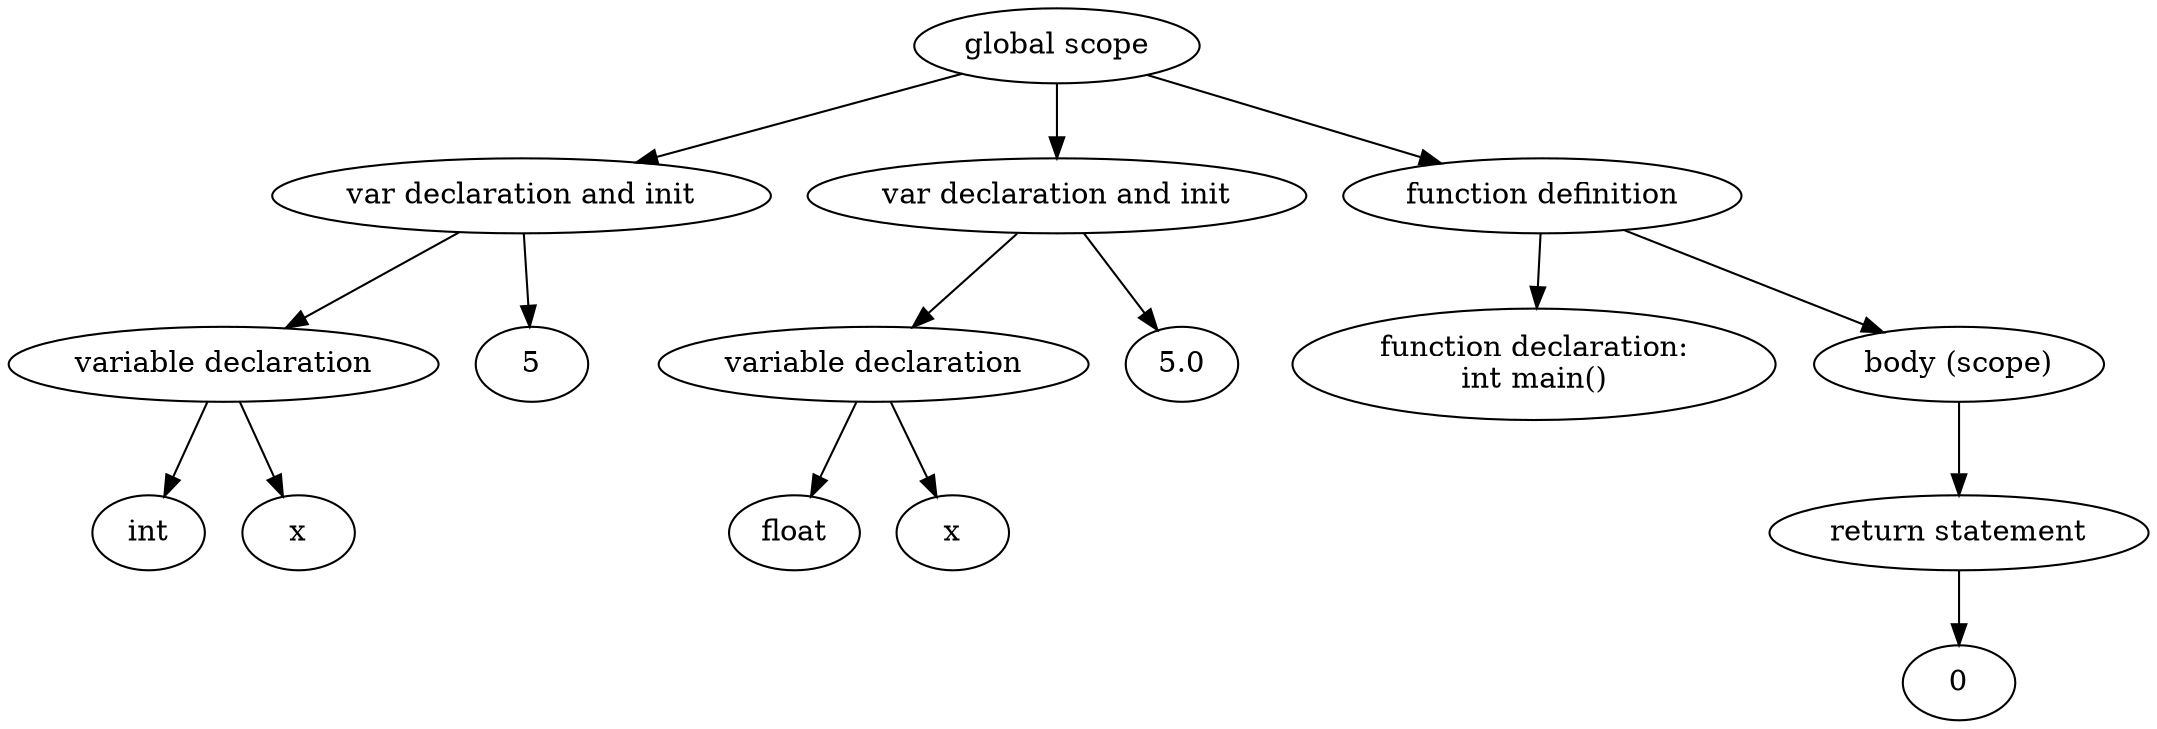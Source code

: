 digraph "Abstract Syntax Tree" {
	140480002209680 [label=int]
	140480002211600 -> 140480002209680
	140480002211792 [label=x]
	140480002211600 -> 140480002211792
	140480002211600 [label="variable declaration"]
	140480002211312 -> 140480002211600
	140480002211504 [label=5]
	140480002211312 -> 140480002211504
	140480002211312 [label="var declaration and init"]
	140480002211264 -> 140480002211312
	140480002132960 [label=float]
	140480002133392 -> 140480002132960
	140480002210064 [label=x]
	140480002133392 -> 140480002210064
	140480002133392 [label="variable declaration"]
	140480002133728 -> 140480002133392
	140480002133296 [label=5.0]
	140480002133728 -> 140480002133296
	140480002133728 [label="var declaration and init"]
	140480002211264 -> 140480002133728
	140480002131088 [label="function declaration:
int main()"]
	140480002132240 -> 140480002131088
	140480002130848 [label=0]
	140480002132864 -> 140480002130848
	140480002132864 [label="return statement"]
	140480002131904 -> 140480002132864
	140480002131904 [label="body (scope)"]
	140480002132240 -> 140480002131904
	140480002132240 [label="function definition"]
	140480002211264 -> 140480002132240
	140480002211264 [label="global scope"]
}
